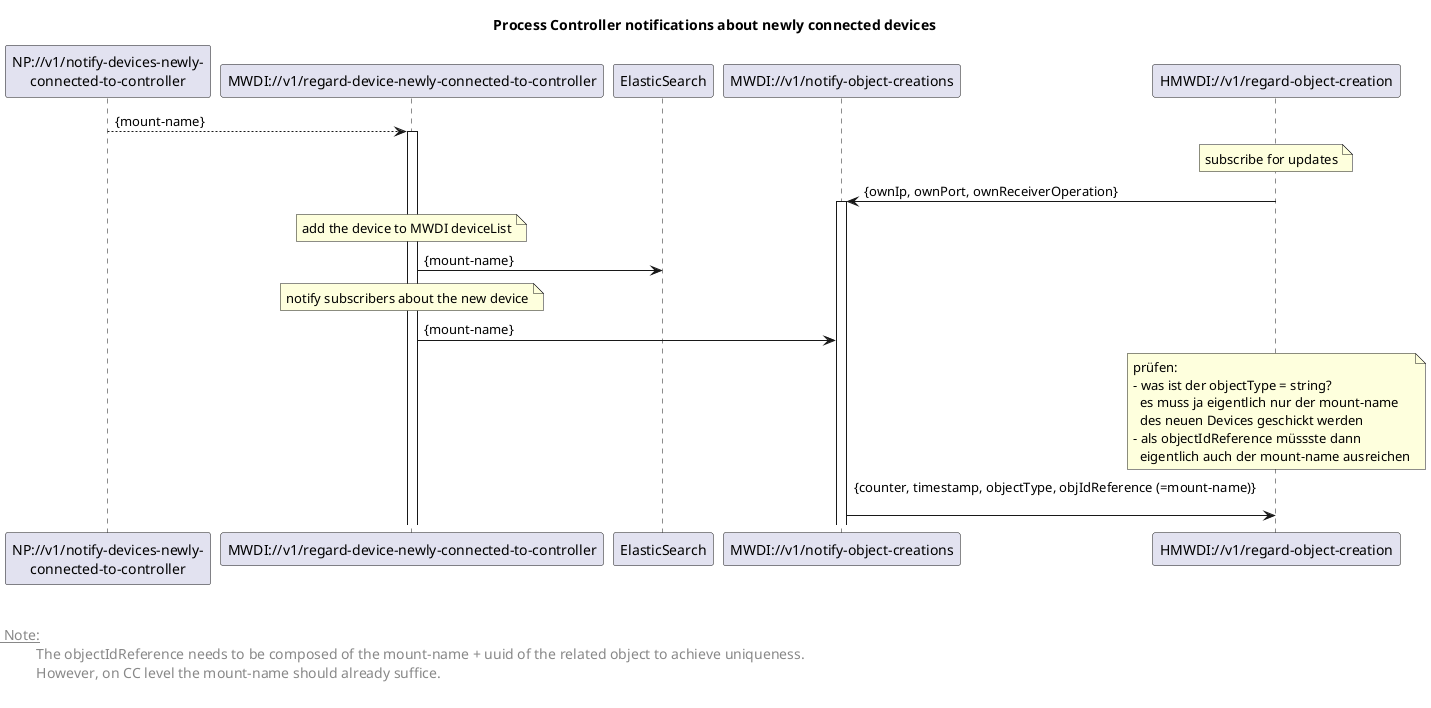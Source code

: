 @startuml
skinparam responseMessageBelowArrow true
skinparam participant {
  StereotypeFontSize 12  
}

title Process Controller notifications about newly connected devices

'participants
participant "NP://v1/notify-devices-newly-\nconnected-to-controller" as npmsg
participant "MWDI://v1/regard-device-newly-connected-to-controller" as mwdi
participant "ElasticSearch" as es
participant "MWDI://v1/notify-object-creations" as notify
participant "HMWDI://v1/regard-object-creation" as subscriberOp

npmsg --> mwdi: {mount-name}
activate mwdi

note over subscriberOp: subscribe for updates
subscriberOp -> notify: {ownIp, ownPort, ownReceiverOperation} 
activate notify

note over mwdi: add the device to MWDI deviceList
mwdi -> es: {mount-name}

note over mwdi: notify subscribers about the new device

mwdi -> notify: {mount-name}

note over subscriberOp 
prüfen: 
- was ist der objectType = string?
  es muss ja eigentlich nur der mount-name 
  des neuen Devices geschickt werden 
- als objectIdReference müssste dann 
  eigentlich auch der mount-name ausreichen
end note

notify -> subscriberOp: {counter, timestamp, objectType, objIdReference (=mount-name)} \n




left footer 


<u> Note:</u>
\t  The objectIdReference needs to be composed of the mount-name + uuid of the related object to achieve uniqueness.
\t  However, on CC level the mount-name should already suffice.

end footer

<style>
footer {
  HorizontalAlignment left
  FontSize 14
}
</style>



@enduml